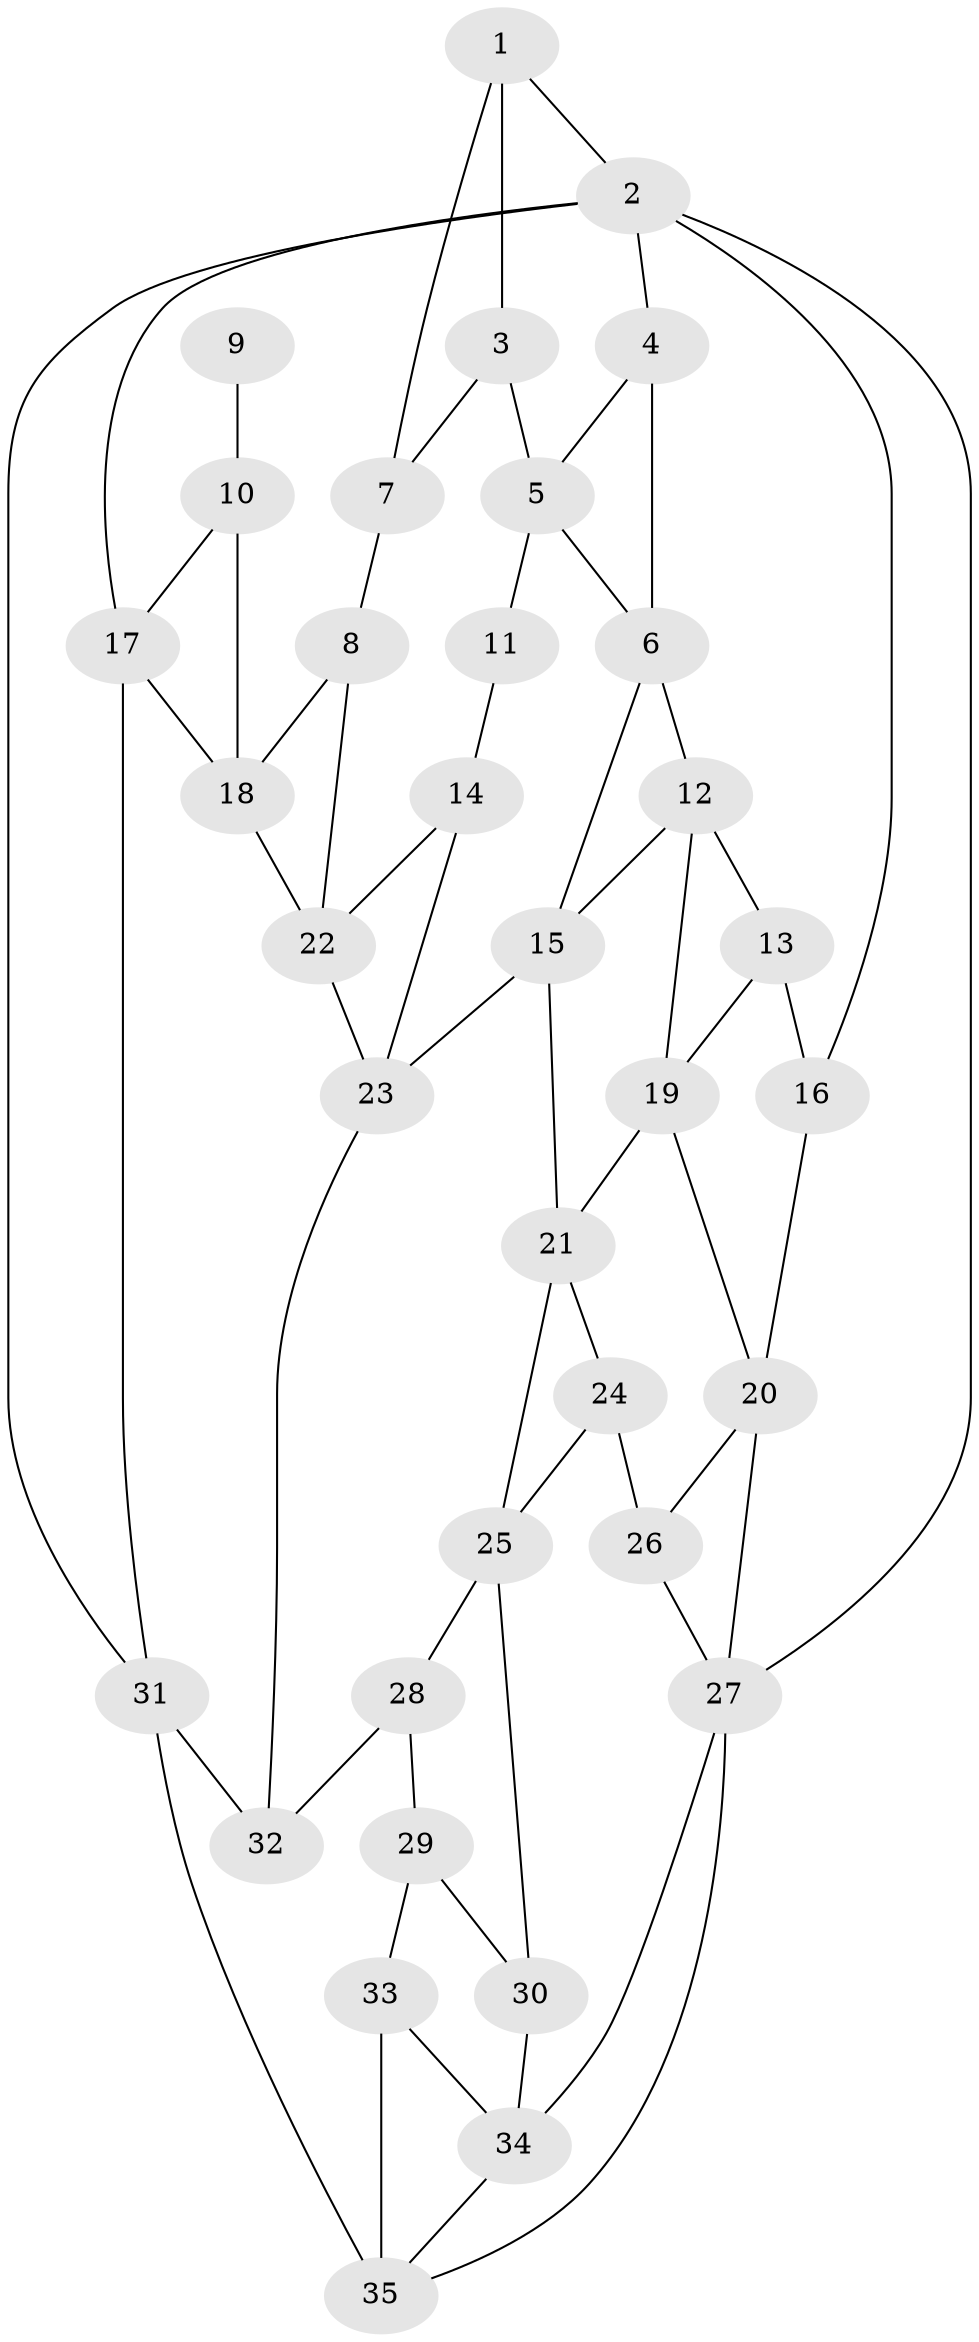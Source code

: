 // original degree distribution, {3: 0.046153846153846156, 6: 0.24615384615384617, 5: 0.4461538461538462, 4: 0.26153846153846155}
// Generated by graph-tools (version 1.1) at 2025/38/03/04/25 23:38:36]
// undirected, 35 vertices, 61 edges
graph export_dot {
  node [color=gray90,style=filled];
  1;
  2;
  3;
  4;
  5;
  6;
  7;
  8;
  9;
  10;
  11;
  12;
  13;
  14;
  15;
  16;
  17;
  18;
  19;
  20;
  21;
  22;
  23;
  24;
  25;
  26;
  27;
  28;
  29;
  30;
  31;
  32;
  33;
  34;
  35;
  1 -- 2 [weight=1.0];
  1 -- 3 [weight=1.0];
  1 -- 7 [weight=1.0];
  2 -- 4 [weight=1.0];
  2 -- 16 [weight=1.0];
  2 -- 17 [weight=1.0];
  2 -- 27 [weight=1.0];
  2 -- 31 [weight=1.0];
  3 -- 5 [weight=1.0];
  3 -- 7 [weight=1.0];
  4 -- 5 [weight=1.0];
  4 -- 6 [weight=1.0];
  5 -- 6 [weight=1.0];
  5 -- 11 [weight=1.0];
  6 -- 12 [weight=1.0];
  6 -- 15 [weight=1.0];
  7 -- 8 [weight=1.0];
  8 -- 18 [weight=1.0];
  8 -- 22 [weight=1.0];
  9 -- 10 [weight=2.0];
  10 -- 17 [weight=1.0];
  10 -- 18 [weight=1.0];
  11 -- 14 [weight=2.0];
  12 -- 13 [weight=1.0];
  12 -- 15 [weight=1.0];
  12 -- 19 [weight=1.0];
  13 -- 16 [weight=2.0];
  13 -- 19 [weight=1.0];
  14 -- 22 [weight=1.0];
  14 -- 23 [weight=1.0];
  15 -- 21 [weight=1.0];
  15 -- 23 [weight=1.0];
  16 -- 20 [weight=1.0];
  17 -- 18 [weight=1.0];
  17 -- 31 [weight=1.0];
  18 -- 22 [weight=1.0];
  19 -- 20 [weight=1.0];
  19 -- 21 [weight=1.0];
  20 -- 26 [weight=1.0];
  20 -- 27 [weight=1.0];
  21 -- 24 [weight=1.0];
  21 -- 25 [weight=1.0];
  22 -- 23 [weight=1.0];
  23 -- 32 [weight=1.0];
  24 -- 25 [weight=1.0];
  24 -- 26 [weight=2.0];
  25 -- 28 [weight=1.0];
  25 -- 30 [weight=1.0];
  26 -- 27 [weight=1.0];
  27 -- 34 [weight=1.0];
  27 -- 35 [weight=1.0];
  28 -- 29 [weight=1.0];
  28 -- 32 [weight=2.0];
  29 -- 30 [weight=1.0];
  29 -- 33 [weight=2.0];
  30 -- 34 [weight=1.0];
  31 -- 32 [weight=1.0];
  31 -- 35 [weight=2.0];
  33 -- 34 [weight=1.0];
  33 -- 35 [weight=1.0];
  34 -- 35 [weight=1.0];
}

